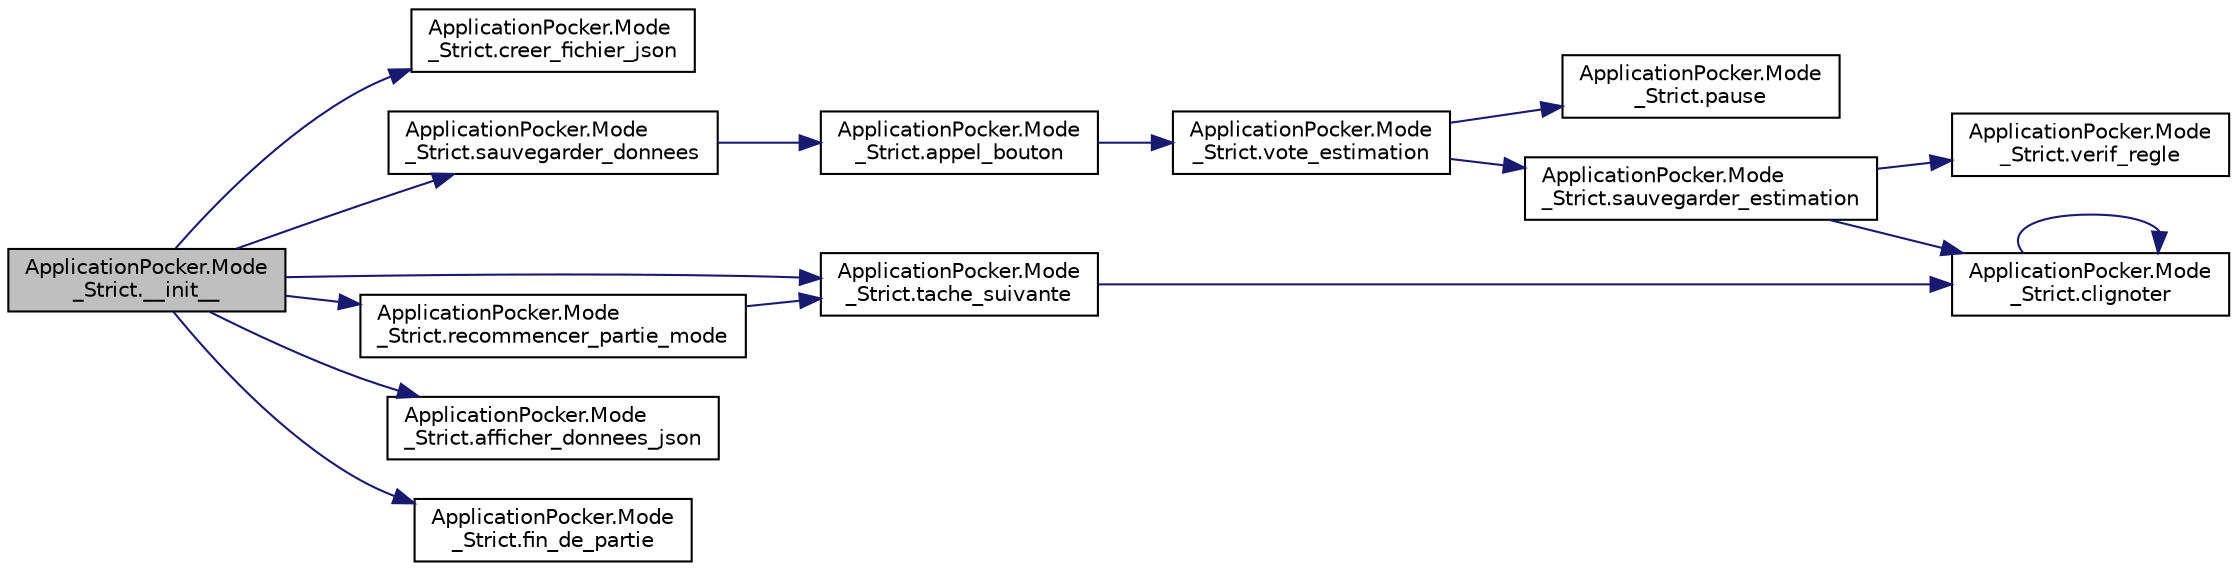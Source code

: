 digraph "ApplicationPocker.Mode_Strict.__init__"
{
  edge [fontname="Helvetica",fontsize="10",labelfontname="Helvetica",labelfontsize="10"];
  node [fontname="Helvetica",fontsize="10",shape=record];
  rankdir="LR";
  Node0 [label="ApplicationPocker.Mode\l_Strict.__init__",height=0.2,width=0.4,color="black", fillcolor="grey75", style="filled", fontcolor="black"];
  Node0 -> Node1 [color="midnightblue",fontsize="10",style="solid",fontname="Helvetica"];
  Node1 [label="ApplicationPocker.Mode\l_Strict.creer_fichier_json",height=0.2,width=0.4,color="black", fillcolor="white", style="filled",URL="$class_application_pocker_1_1_mode___strict.html#ac533d86a5d51537c429df6740eadf050"];
  Node0 -> Node2 [color="midnightblue",fontsize="10",style="solid",fontname="Helvetica"];
  Node2 [label="ApplicationPocker.Mode\l_Strict.sauvegarder_donnees",height=0.2,width=0.4,color="black", fillcolor="white", style="filled",URL="$class_application_pocker_1_1_mode___strict.html#ab135dc4015f1a922f3903d587f5cd7ac"];
  Node2 -> Node3 [color="midnightblue",fontsize="10",style="solid",fontname="Helvetica"];
  Node3 [label="ApplicationPocker.Mode\l_Strict.appel_bouton",height=0.2,width=0.4,color="black", fillcolor="white", style="filled",URL="$class_application_pocker_1_1_mode___strict.html#a45cd5ba8ca4d9caca71d9e53dbe10e79"];
  Node3 -> Node4 [color="midnightblue",fontsize="10",style="solid",fontname="Helvetica"];
  Node4 [label="ApplicationPocker.Mode\l_Strict.vote_estimation",height=0.2,width=0.4,color="black", fillcolor="white", style="filled",URL="$class_application_pocker_1_1_mode___strict.html#ab4b97704b6db045f11b28e8da024a2b0"];
  Node4 -> Node5 [color="midnightblue",fontsize="10",style="solid",fontname="Helvetica"];
  Node5 [label="ApplicationPocker.Mode\l_Strict.pause",height=0.2,width=0.4,color="black", fillcolor="white", style="filled",URL="$class_application_pocker_1_1_mode___strict.html#a8f950726bb59fc5e0d8f09dcc02708ff"];
  Node4 -> Node6 [color="midnightblue",fontsize="10",style="solid",fontname="Helvetica"];
  Node6 [label="ApplicationPocker.Mode\l_Strict.sauvegarder_estimation",height=0.2,width=0.4,color="black", fillcolor="white", style="filled",URL="$class_application_pocker_1_1_mode___strict.html#a3c054f0314ecd6f0e196e13d33511bef"];
  Node6 -> Node7 [color="midnightblue",fontsize="10",style="solid",fontname="Helvetica"];
  Node7 [label="ApplicationPocker.Mode\l_Strict.verif_regle",height=0.2,width=0.4,color="black", fillcolor="white", style="filled",URL="$class_application_pocker_1_1_mode___strict.html#a2a3b6d58f1156ffe9f7bba744f6d1e48"];
  Node6 -> Node8 [color="midnightblue",fontsize="10",style="solid",fontname="Helvetica"];
  Node8 [label="ApplicationPocker.Mode\l_Strict.clignoter",height=0.2,width=0.4,color="black", fillcolor="white", style="filled",URL="$class_application_pocker_1_1_mode___strict.html#a843a41abde8f3149546359546840d74a"];
  Node8 -> Node8 [color="midnightblue",fontsize="10",style="solid",fontname="Helvetica"];
  Node0 -> Node9 [color="midnightblue",fontsize="10",style="solid",fontname="Helvetica"];
  Node9 [label="ApplicationPocker.Mode\l_Strict.tache_suivante",height=0.2,width=0.4,color="black", fillcolor="white", style="filled",URL="$class_application_pocker_1_1_mode___strict.html#ad6cadeea50de3dae45f1383f6cc05577"];
  Node9 -> Node8 [color="midnightblue",fontsize="10",style="solid",fontname="Helvetica"];
  Node0 -> Node10 [color="midnightblue",fontsize="10",style="solid",fontname="Helvetica"];
  Node10 [label="ApplicationPocker.Mode\l_Strict.recommencer_partie_mode",height=0.2,width=0.4,color="black", fillcolor="white", style="filled",URL="$class_application_pocker_1_1_mode___strict.html#aa45b6574621d4ee015c8728afd2fca47"];
  Node10 -> Node9 [color="midnightblue",fontsize="10",style="solid",fontname="Helvetica"];
  Node0 -> Node11 [color="midnightblue",fontsize="10",style="solid",fontname="Helvetica"];
  Node11 [label="ApplicationPocker.Mode\l_Strict.afficher_donnees_json",height=0.2,width=0.4,color="black", fillcolor="white", style="filled",URL="$class_application_pocker_1_1_mode___strict.html#aa40933852674c104c84ddc32a584580f"];
  Node0 -> Node12 [color="midnightblue",fontsize="10",style="solid",fontname="Helvetica"];
  Node12 [label="ApplicationPocker.Mode\l_Strict.fin_de_partie",height=0.2,width=0.4,color="black", fillcolor="white", style="filled",URL="$class_application_pocker_1_1_mode___strict.html#a9bb27d309f9063197a227c53bfcd6b47"];
}
